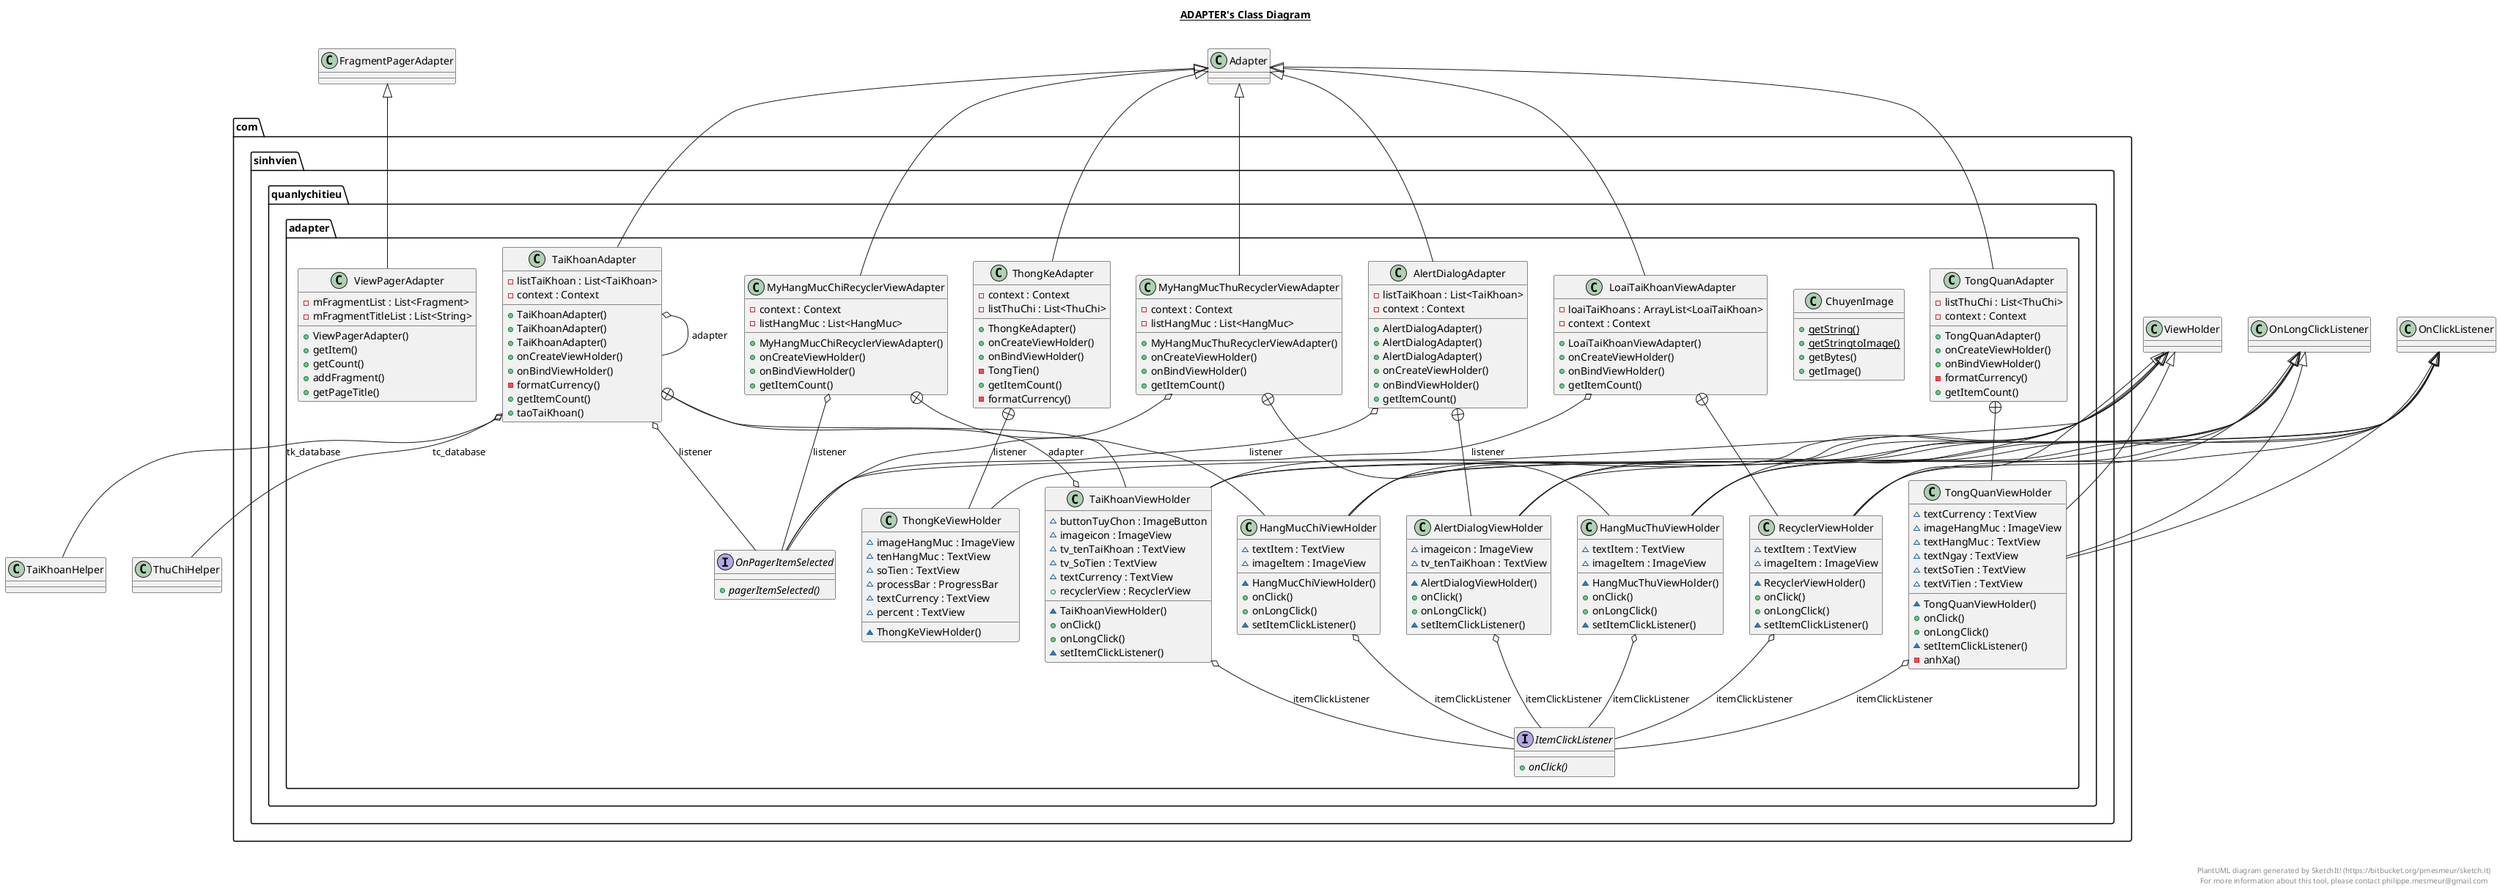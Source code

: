 @startuml

title __ADAPTER's Class Diagram__\n

  package com.sinhvien.quanlychitieu {
    package com.sinhvien.quanlychitieu.adapter {
      class AlertDialogAdapter {
          - listTaiKhoan : List<TaiKhoan>
          - context : Context
          + AlertDialogAdapter()
          + AlertDialogAdapter()
          + AlertDialogAdapter()
          + onCreateViewHolder()
          + onBindViewHolder()
          + getItemCount()
      }
    }
  }
  

  package com.sinhvien.quanlychitieu {
    package com.sinhvien.quanlychitieu.adapter {
      class AlertDialogViewHolder {
          ~ imageicon : ImageView
          ~ tv_tenTaiKhoan : TextView
          ~ AlertDialogViewHolder()
          + onClick()
          + onLongClick()
          ~ setItemClickListener()
      }
    }
  }
  

  package com.sinhvien.quanlychitieu {
    package com.sinhvien.quanlychitieu.adapter {
      class ChuyenImage {
          {static} + getString()
          {static} + getStringtoImage()
          + getBytes()
          + getImage()
      }
    }
  }
  

  package com.sinhvien.quanlychitieu {
    package com.sinhvien.quanlychitieu.adapter {
      interface ItemClickListener {
          {abstract} + onClick()
      }
    }
  }
  

  package com.sinhvien.quanlychitieu {
    package com.sinhvien.quanlychitieu.adapter {
      class LoaiTaiKhoanViewAdapter {
          - loaiTaiKhoans : ArrayList<LoaiTaiKhoan>
          - context : Context
          + LoaiTaiKhoanViewAdapter()
          + onCreateViewHolder()
          + onBindViewHolder()
          + getItemCount()
      }
    }
  }
  

  package com.sinhvien.quanlychitieu {
    package com.sinhvien.quanlychitieu.adapter {
      class RecyclerViewHolder {
          ~ textItem : TextView
          ~ imageItem : ImageView
          ~ RecyclerViewHolder()
          + onClick()
          + onLongClick()
          ~ setItemClickListener()
      }
    }
  }
  

  package com.sinhvien.quanlychitieu {
    package com.sinhvien.quanlychitieu.adapter {
      class MyHangMucChiRecyclerViewAdapter {
          - context : Context
          - listHangMuc : List<HangMuc>
          + MyHangMucChiRecyclerViewAdapter()
          + onCreateViewHolder()
          + onBindViewHolder()
          + getItemCount()
      }
    }
  }
  

  package com.sinhvien.quanlychitieu {
    package com.sinhvien.quanlychitieu.adapter {
      class HangMucChiViewHolder {
          ~ textItem : TextView
          ~ imageItem : ImageView
          ~ HangMucChiViewHolder()
          + onClick()
          + onLongClick()
          ~ setItemClickListener()
      }
    }
  }
  

  package com.sinhvien.quanlychitieu {
    package com.sinhvien.quanlychitieu.adapter {
      class MyHangMucThuRecyclerViewAdapter {
          - context : Context
          - listHangMuc : List<HangMuc>
          + MyHangMucThuRecyclerViewAdapter()
          + onCreateViewHolder()
          + onBindViewHolder()
          + getItemCount()
      }
    }
  }
  

  package com.sinhvien.quanlychitieu {
    package com.sinhvien.quanlychitieu.adapter {
      class HangMucThuViewHolder {
          ~ textItem : TextView
          ~ imageItem : ImageView
          ~ HangMucThuViewHolder()
          + onClick()
          + onLongClick()
          ~ setItemClickListener()
      }
    }
  }
  

  package com.sinhvien.quanlychitieu {
    package com.sinhvien.quanlychitieu.adapter {
      interface OnPagerItemSelected {
          {abstract} + pagerItemSelected()
      }
    }
  }
  

  package com.sinhvien.quanlychitieu {
    package com.sinhvien.quanlychitieu.adapter {
      class TaiKhoanAdapter {
          - listTaiKhoan : List<TaiKhoan>
          - context : Context
          + TaiKhoanAdapter()
          + TaiKhoanAdapter()
          + TaiKhoanAdapter()
          + onCreateViewHolder()
          + onBindViewHolder()
          - formatCurrency()
          + getItemCount()
          + taoTaiKhoan()
      }
    }
  }
  

  package com.sinhvien.quanlychitieu {
    package com.sinhvien.quanlychitieu.adapter {
      class TaiKhoanViewHolder {
          ~ buttonTuyChon : ImageButton
          ~ imageicon : ImageView
          ~ tv_tenTaiKhoan : TextView
          ~ tv_SoTien : TextView
          ~ textCurrency : TextView
          + recyclerView : RecyclerView
          ~ TaiKhoanViewHolder()
          + onClick()
          + onLongClick()
          ~ setItemClickListener()
      }
    }
  }
  

  package com.sinhvien.quanlychitieu {
    package com.sinhvien.quanlychitieu.adapter {
      class ThongKeAdapter {
          - context : Context
          - listThuChi : List<ThuChi>
          + ThongKeAdapter()
          + onCreateViewHolder()
          + onBindViewHolder()
          - TongTien()
          + getItemCount()
          - formatCurrency()
      }
    }
  }
  

  package com.sinhvien.quanlychitieu {
    package com.sinhvien.quanlychitieu.adapter {
      class ThongKeViewHolder {
          ~ imageHangMuc : ImageView
          ~ tenHangMuc : TextView
          ~ soTien : TextView
          ~ processBar : ProgressBar
          ~ textCurrency : TextView
          ~ percent : TextView
          ~ ThongKeViewHolder()
      }
    }
  }
  

  package com.sinhvien.quanlychitieu {
    package com.sinhvien.quanlychitieu.adapter {
      class TongQuanAdapter {
          - listThuChi : List<ThuChi>
          - context : Context
          + TongQuanAdapter()
          + onCreateViewHolder()
          + onBindViewHolder()
          - formatCurrency()
          + getItemCount()
      }
    }
  }
  

  package com.sinhvien.quanlychitieu {
    package com.sinhvien.quanlychitieu.adapter {
      class TongQuanViewHolder {
          ~ textCurrency : TextView
          ~ imageHangMuc : ImageView
          ~ textHangMuc : TextView
          ~ textNgay : TextView
          ~ textSoTien : TextView
          ~ textViTien : TextView
          ~ TongQuanViewHolder()
          + onClick()
          + onLongClick()
          ~ setItemClickListener()
          - anhXa()
      }
    }
  }
  

  package com.sinhvien.quanlychitieu {
    package com.sinhvien.quanlychitieu.adapter {
      class ViewPagerAdapter {
          - mFragmentList : List<Fragment>
          - mFragmentTitleList : List<String>
          + ViewPagerAdapter()
          + getItem()
          + getCount()
          + addFragment()
          + getPageTitle()
      }
    }
  }
  

  AlertDialogAdapter -up-|> Adapter
  AlertDialogAdapter o-- OnPagerItemSelected : listener
  AlertDialogAdapter +-down- AlertDialogViewHolder
  AlertDialogViewHolder -up-|> OnClickListener
  AlertDialogViewHolder -up-|> OnLongClickListener
  AlertDialogViewHolder -up-|> ViewHolder
  AlertDialogViewHolder o-- ItemClickListener : itemClickListener
  LoaiTaiKhoanViewAdapter -up-|> Adapter
  LoaiTaiKhoanViewAdapter o-- OnPagerItemSelected : listener
  LoaiTaiKhoanViewAdapter +-down- RecyclerViewHolder
  RecyclerViewHolder -up-|> OnClickListener
  RecyclerViewHolder -up-|> OnLongClickListener
  RecyclerViewHolder -up-|> ViewHolder
  RecyclerViewHolder o-- ItemClickListener : itemClickListener
  MyHangMucChiRecyclerViewAdapter -up-|> Adapter
  MyHangMucChiRecyclerViewAdapter o-- OnPagerItemSelected : listener
  MyHangMucChiRecyclerViewAdapter +-down- HangMucChiViewHolder
  HangMucChiViewHolder -up-|> OnClickListener
  HangMucChiViewHolder -up-|> OnLongClickListener
  HangMucChiViewHolder -up-|> ViewHolder
  HangMucChiViewHolder o-- ItemClickListener : itemClickListener
  MyHangMucThuRecyclerViewAdapter -up-|> Adapter
  MyHangMucThuRecyclerViewAdapter o-- OnPagerItemSelected : listener
  MyHangMucThuRecyclerViewAdapter +-down- HangMucThuViewHolder
  HangMucThuViewHolder -up-|> OnClickListener
  HangMucThuViewHolder -up-|> OnLongClickListener
  HangMucThuViewHolder -up-|> ViewHolder
  HangMucThuViewHolder o-- ItemClickListener : itemClickListener
  TaiKhoanAdapter -up-|> Adapter
  TaiKhoanAdapter o-- OnPagerItemSelected : listener
  TaiKhoanAdapter o-- TaiKhoanHelper : tk_database
  TaiKhoanAdapter o-- ThuChiHelper : tc_database
  TaiKhoanAdapter o-- TaiKhoanAdapter : adapter
  TaiKhoanAdapter +-down- TaiKhoanViewHolder
  TaiKhoanViewHolder -up-|> OnClickListener
  TaiKhoanViewHolder -up-|> OnLongClickListener
  TaiKhoanViewHolder -up-|> ViewHolder
  TaiKhoanViewHolder o-- TaiKhoanAdapter : adapter
  TaiKhoanViewHolder o-- ItemClickListener : itemClickListener
  ThongKeAdapter -up-|> Adapter
  ThongKeAdapter +-down- ThongKeViewHolder
  ThongKeViewHolder -up-|> ViewHolder
  TongQuanAdapter -up-|> Adapter
  TongQuanAdapter +-down- TongQuanViewHolder
  TongQuanViewHolder -up-|> OnClickListener
  TongQuanViewHolder -up-|> OnLongClickListener
  TongQuanViewHolder -up-|> ViewHolder
  TongQuanViewHolder o-- ItemClickListener : itemClickListener
  ViewPagerAdapter -up-|> FragmentPagerAdapter


right footer


PlantUML diagram generated by SketchIt! (https://bitbucket.org/pmesmeur/sketch.it)
For more information about this tool, please contact philippe.mesmeur@gmail.com
endfooter

@enduml
